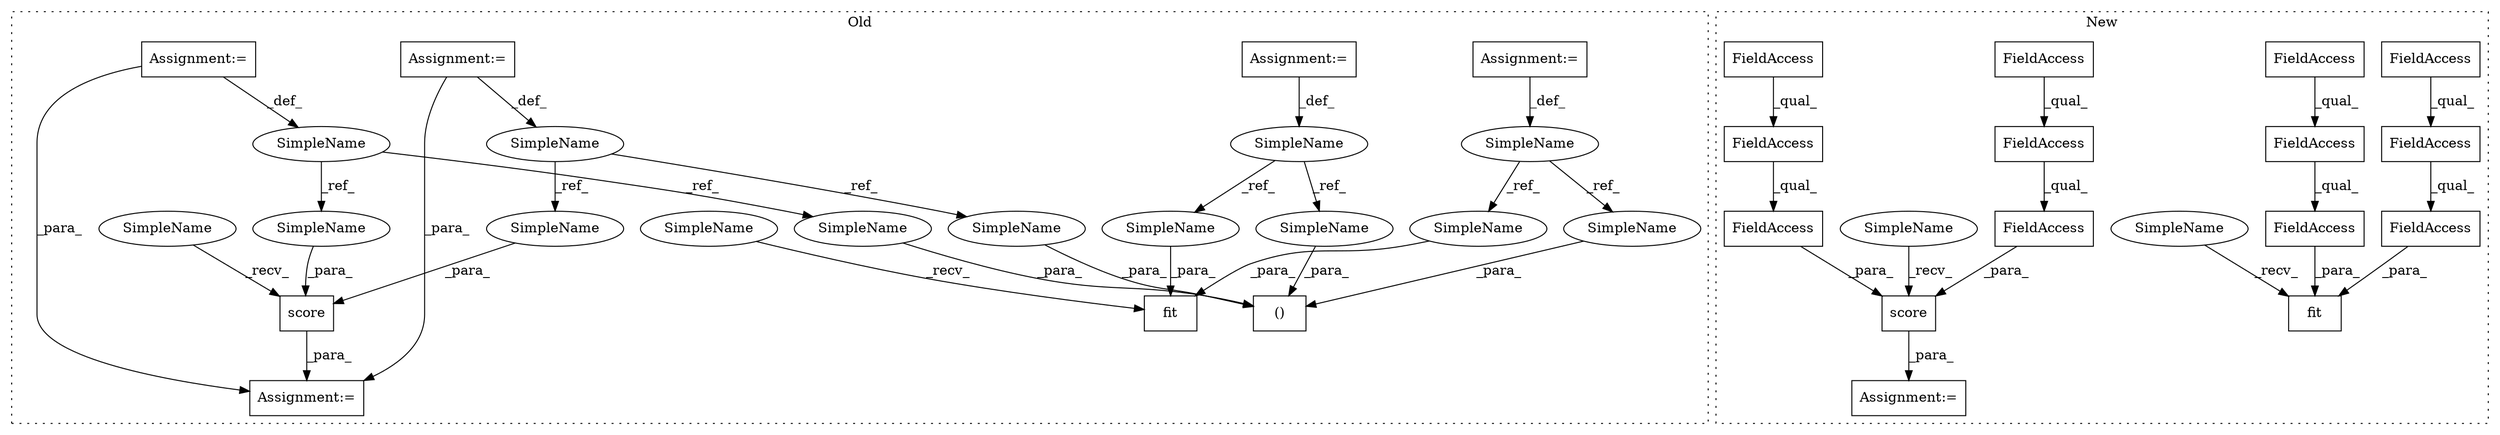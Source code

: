 digraph G {
subgraph cluster0 {
1 [label="score" a="32" s="1945,1964" l="6,1" shape="box"];
5 [label="fit" a="32" s="1906,1925" l="4,1" shape="box"];
17 [label="SimpleName" a="42" s="1624" l="6" shape="ellipse"];
18 [label="()" a="106" s="1763" l="65" shape="box"];
19 [label="SimpleName" a="42" s="1608" l="6" shape="ellipse"];
20 [label="SimpleName" a="42" s="1651" l="7" shape="ellipse"];
21 [label="SimpleName" a="42" s="1692" l="7" shape="ellipse"];
22 [label="Assignment:=" a="7" s="1651" l="7" shape="box"];
23 [label="Assignment:=" a="7" s="1692" l="7" shape="box"];
24 [label="Assignment:=" a="7" s="1608" l="6" shape="box"];
26 [label="Assignment:=" a="7" s="1624" l="6" shape="box"];
27 [label="Assignment:=" a="7" s="1933" l="1" shape="box"];
28 [label="SimpleName" a="42" s="1910" l="7" shape="ellipse"];
29 [label="SimpleName" a="42" s="1763" l="7" shape="ellipse"];
30 [label="SimpleName" a="42" s="1918" l="7" shape="ellipse"];
31 [label="SimpleName" a="42" s="1802" l="7" shape="ellipse"];
32 [label="SimpleName" a="42" s="1895" l="10" shape="ellipse"];
33 [label="SimpleName" a="42" s="1934" l="10" shape="ellipse"];
34 [label="SimpleName" a="42" s="1822" l="6" shape="ellipse"];
35 [label="SimpleName" a="42" s="1958" l="6" shape="ellipse"];
38 [label="SimpleName" a="42" s="1783" l="6" shape="ellipse"];
39 [label="SimpleName" a="42" s="1951" l="6" shape="ellipse"];
label = "Old";
style="dotted";
}
subgraph cluster1 {
2 [label="fit" a="32" s="963,1006" l="4,1" shape="box"];
3 [label="FieldAccess" a="22" s="967" l="19" shape="box"];
4 [label="score" a="32" s="1026,1069" l="6,1" shape="box"];
6 [label="FieldAccess" a="22" s="967" l="13" shape="box"];
7 [label="FieldAccess" a="22" s="1032" l="18" shape="box"];
8 [label="FieldAccess" a="22" s="967" l="11" shape="box"];
9 [label="FieldAccess" a="22" s="987" l="19" shape="box"];
10 [label="FieldAccess" a="22" s="987" l="13" shape="box"];
11 [label="FieldAccess" a="22" s="987" l="11" shape="box"];
12 [label="FieldAccess" a="22" s="1051" l="18" shape="box"];
13 [label="FieldAccess" a="22" s="1051" l="13" shape="box"];
14 [label="FieldAccess" a="22" s="1051" l="11" shape="box"];
15 [label="FieldAccess" a="22" s="1032" l="13" shape="box"];
16 [label="FieldAccess" a="22" s="1032" l="11" shape="box"];
25 [label="Assignment:=" a="7" s="1014" l="1" shape="box"];
36 [label="SimpleName" a="42" s="1015" l="10" shape="ellipse"];
37 [label="SimpleName" a="42" s="952" l="10" shape="ellipse"];
label = "New";
style="dotted";
}
1 -> 27 [label="_para_"];
3 -> 2 [label="_para_"];
4 -> 25 [label="_para_"];
6 -> 3 [label="_qual_"];
7 -> 4 [label="_para_"];
8 -> 6 [label="_qual_"];
9 -> 2 [label="_para_"];
10 -> 9 [label="_qual_"];
11 -> 10 [label="_qual_"];
12 -> 4 [label="_para_"];
13 -> 12 [label="_qual_"];
14 -> 13 [label="_qual_"];
15 -> 7 [label="_qual_"];
16 -> 15 [label="_qual_"];
17 -> 34 [label="_ref_"];
17 -> 35 [label="_ref_"];
19 -> 38 [label="_ref_"];
19 -> 39 [label="_ref_"];
20 -> 30 [label="_ref_"];
20 -> 31 [label="_ref_"];
21 -> 28 [label="_ref_"];
21 -> 29 [label="_ref_"];
22 -> 20 [label="_def_"];
23 -> 21 [label="_def_"];
24 -> 19 [label="_def_"];
24 -> 27 [label="_para_"];
26 -> 27 [label="_para_"];
26 -> 17 [label="_def_"];
28 -> 5 [label="_para_"];
29 -> 18 [label="_para_"];
30 -> 5 [label="_para_"];
31 -> 18 [label="_para_"];
32 -> 5 [label="_recv_"];
33 -> 1 [label="_recv_"];
34 -> 18 [label="_para_"];
35 -> 1 [label="_para_"];
36 -> 4 [label="_recv_"];
37 -> 2 [label="_recv_"];
38 -> 18 [label="_para_"];
39 -> 1 [label="_para_"];
}